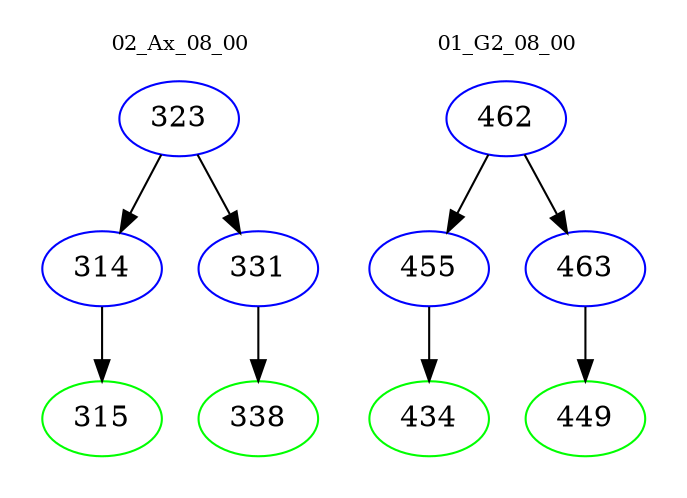 digraph{
subgraph cluster_0 {
color = white
label = "02_Ax_08_00";
fontsize=10;
T0_323 [label="323", color="blue"]
T0_323 -> T0_314 [color="black"]
T0_314 [label="314", color="blue"]
T0_314 -> T0_315 [color="black"]
T0_315 [label="315", color="green"]
T0_323 -> T0_331 [color="black"]
T0_331 [label="331", color="blue"]
T0_331 -> T0_338 [color="black"]
T0_338 [label="338", color="green"]
}
subgraph cluster_1 {
color = white
label = "01_G2_08_00";
fontsize=10;
T1_462 [label="462", color="blue"]
T1_462 -> T1_455 [color="black"]
T1_455 [label="455", color="blue"]
T1_455 -> T1_434 [color="black"]
T1_434 [label="434", color="green"]
T1_462 -> T1_463 [color="black"]
T1_463 [label="463", color="blue"]
T1_463 -> T1_449 [color="black"]
T1_449 [label="449", color="green"]
}
}
